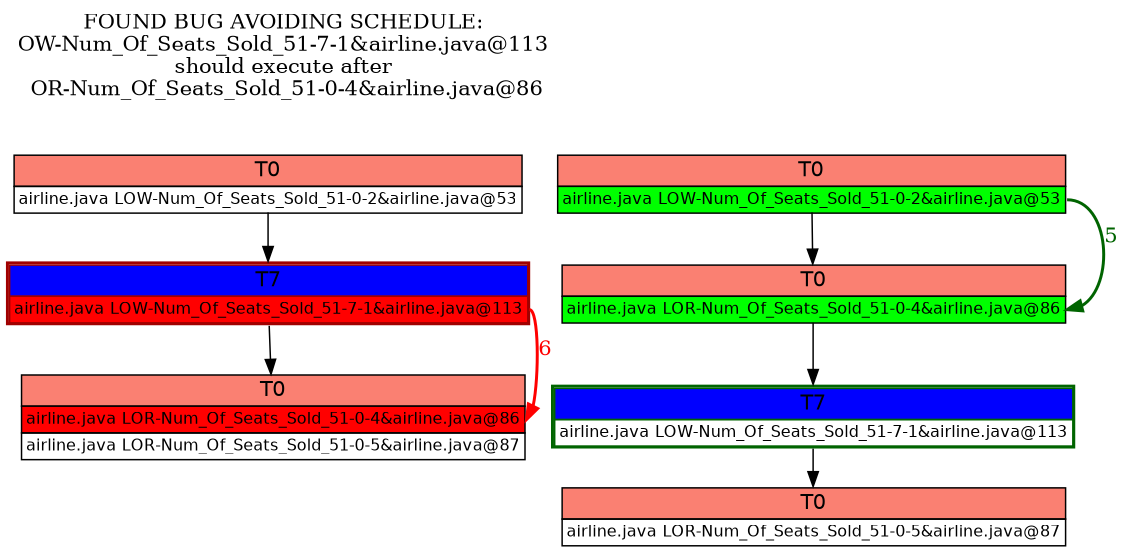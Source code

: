 digraph G {
	center=1;
	ranksep=.25; size = "7.5,10";
	node [shape=record]

labelloc=top;
labeljust=left;
label="FOUND BUG AVOIDING SCHEDULE:\nOW-Num_Of_Seats_Sold_51-7-1&airline.java@113\n should execute after \n OR-Num_Of_Seats_Sold_51-0-4&airline.java@86\n\n\n"

f0 [fontname="Helvetica", fontsize="11", shape=none, margin=0,
	label=<<table border="0" cellspacing="0">
		<tr><td border="1" bgcolor="salmon"><font point-size="14">T0</font></td></tr>
		<tr><td align="left" border="1">airline.java LOW-Num_Of_Seats_Sold_51-0-2&amp;airline.java@53</td></tr>
	</table>>
]

f1 [fontname="Helvetica", fontsize="11", shape=none, margin=0,
	label=<<table border="2" color="#A00000" cellspacing="0">
		<tr><td border="1" bgcolor="blue"><font point-size="14">T7</font></td></tr>
		<tr><td align="left" border="1" port="12" bgcolor="red">airline.java LOW-Num_Of_Seats_Sold_51-7-1&amp;airline.java@113</td></tr>
	</table>>
]

f2 [fontname="Helvetica", fontsize="11", shape=none, margin=0,
	label=<<table border="0" cellspacing="0">
		<tr><td border="1" bgcolor="salmon"><font point-size="14">T0</font></td></tr>
		<tr><td align="left" border="1" port="11" bgcolor="red">airline.java LOR-Num_Of_Seats_Sold_51-0-4&amp;airline.java@86</td></tr>
		<tr><td align="left" border="1">airline.java LOR-Num_Of_Seats_Sold_51-0-5&amp;airline.java@87</td></tr>
	</table>>
]

f0 -> f1;
f1 -> f2;
f1:12:e -> f2:11:e [color="red", fontcolor="red", style=bold, label="6"] ;


a0 [fontname="Helvetica", fontsize="11", shape=none, margin=0,
	label=<<table border="0" cellspacing="0">
		<tr><td border="1" bgcolor="salmon"><font point-size="14">T0</font></td></tr>
		<tr><td align="left" border="1" port="12" bgcolor="green">airline.java LOW-Num_Of_Seats_Sold_51-0-2&amp;airline.java@53</td></tr>
	</table>>
]

a1 [fontname="Helvetica", fontsize="11", shape=none, margin=0,
	label=<<table border="0" cellspacing="0">
		<tr><td border="1" bgcolor="salmon"><font point-size="14">T0</font></td></tr>
		<tr><td align="left" border="1" port="11" bgcolor="green">airline.java LOR-Num_Of_Seats_Sold_51-0-4&amp;airline.java@86</td></tr>
	</table>>
]

a2 [fontname="Helvetica", fontsize="11", shape=none, margin=0,
	label=<<table border="2" color="darkgreen" cellspacing="0">
		<tr><td border="1" bgcolor="blue"><font point-size="14">T7</font></td></tr>
		<tr><td align="left" border="1">airline.java LOW-Num_Of_Seats_Sold_51-7-1&amp;airline.java@113</td></tr>
	</table>>
]

a3 [fontname="Helvetica", fontsize="11", shape=none, margin=0,
	label=<<table border="0" cellspacing="0">
		<tr><td border="1" bgcolor="salmon"><font point-size="14">T0</font></td></tr>
		<tr><td align="left" border="1">airline.java LOR-Num_Of_Seats_Sold_51-0-5&amp;airline.java@87</td></tr>
	</table>>
]

a0 -> a1;
a1 -> a2;
a2 -> a3;
a0:12:e -> a1:11:e [color="darkgreen", fontcolor="darkgreen", style=bold, label="5"] ;


}
